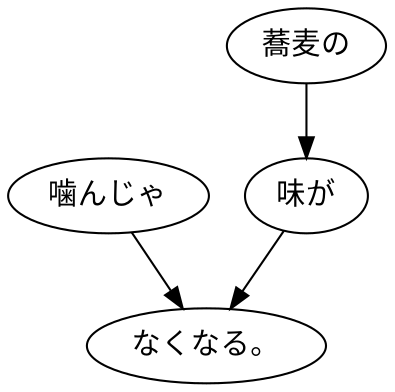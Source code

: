 digraph graph3528 {
	node0 [label="噛んじゃ"];
	node1 [label="蕎麦の"];
	node2 [label="味が"];
	node3 [label="なくなる。"];
	node0 -> node3;
	node1 -> node2;
	node2 -> node3;
}
